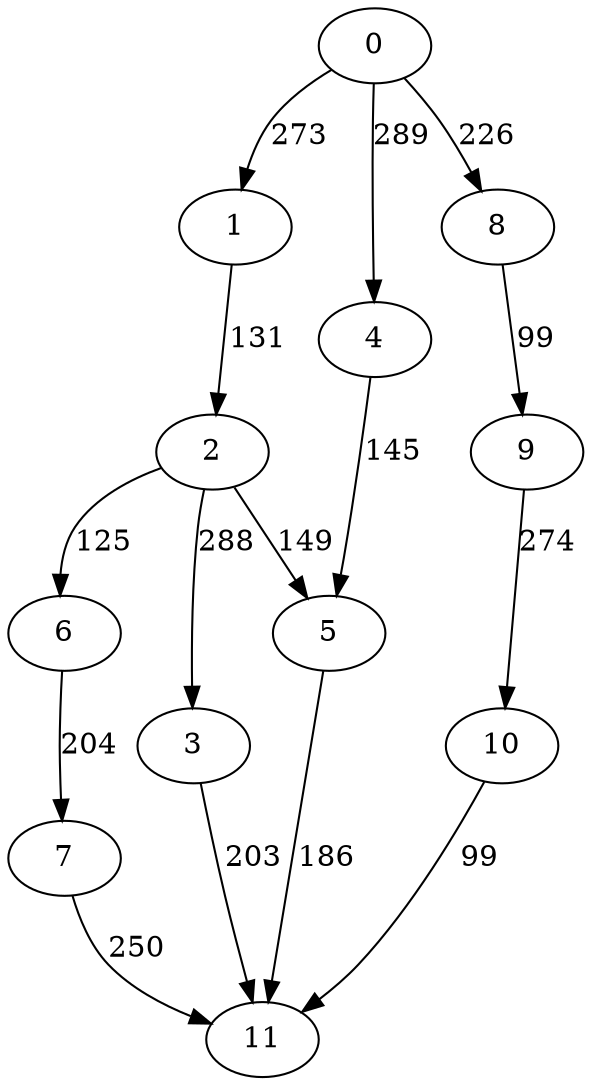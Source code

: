 digraph t10p4r7_1 {
0 -> 1 [ label = 273 ];
0 -> 4 [ label = 289 ];
0 -> 8 [ label = 226 ];
1 -> 2 [ label = 131 ];
2 -> 3 [ label = 288 ];
2 -> 5 [ label = 149 ];
2 -> 6 [ label = 125 ];
3 -> 11 [ label = 203 ];
4 -> 5 [ label = 145 ];
5 -> 11 [ label = 186 ];
6 -> 7 [ label = 204 ];
7 -> 11 [ label = 250 ];
8 -> 9 [ label = 99 ];
9 -> 10 [ label = 274 ];
10 -> 11 [ label = 99 ];
 }


